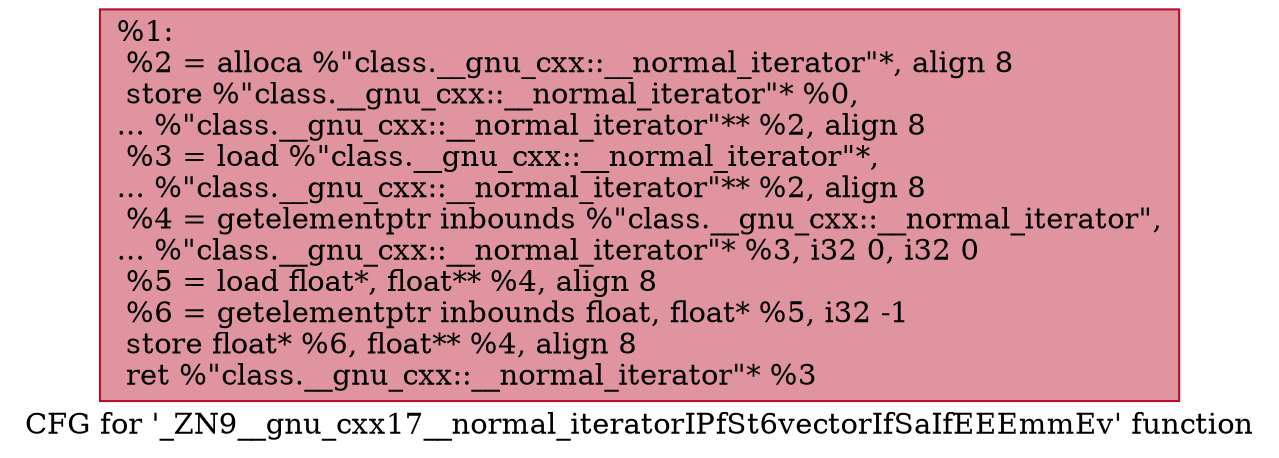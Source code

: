 digraph "CFG for '_ZN9__gnu_cxx17__normal_iteratorIPfSt6vectorIfSaIfEEEmmEv' function" {
	label="CFG for '_ZN9__gnu_cxx17__normal_iteratorIPfSt6vectorIfSaIfEEEmmEv' function";

	Node0x559354734cc0 [shape=record,color="#b70d28ff", style=filled, fillcolor="#b70d2870",label="{%1:\l  %2 = alloca %\"class.__gnu_cxx::__normal_iterator\"*, align 8\l  store %\"class.__gnu_cxx::__normal_iterator\"* %0,\l... %\"class.__gnu_cxx::__normal_iterator\"** %2, align 8\l  %3 = load %\"class.__gnu_cxx::__normal_iterator\"*,\l... %\"class.__gnu_cxx::__normal_iterator\"** %2, align 8\l  %4 = getelementptr inbounds %\"class.__gnu_cxx::__normal_iterator\",\l... %\"class.__gnu_cxx::__normal_iterator\"* %3, i32 0, i32 0\l  %5 = load float*, float** %4, align 8\l  %6 = getelementptr inbounds float, float* %5, i32 -1\l  store float* %6, float** %4, align 8\l  ret %\"class.__gnu_cxx::__normal_iterator\"* %3\l}"];
}

